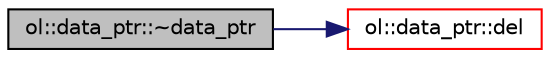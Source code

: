 digraph "ol::data_ptr::~data_ptr"
{
 // LATEX_PDF_SIZE
  edge [fontname="Helvetica",fontsize="10",labelfontname="Helvetica",labelfontsize="10"];
  node [fontname="Helvetica",fontsize="10",shape=record];
  rankdir="LR";
  Node1 [label="ol::data_ptr::~data_ptr",height=0.2,width=0.4,color="black", fillcolor="grey75", style="filled", fontcolor="black",tooltip=" "];
  Node1 -> Node2 [color="midnightblue",fontsize="10",style="solid",fontname="Helvetica"];
  Node2 [label="ol::data_ptr::del",height=0.2,width=0.4,color="red", fillcolor="white", style="filled",URL="$classol_1_1data__ptr.html#a6d12c5eb5cfbd79cc50f77a9e2036fb8",tooltip=" "];
}
